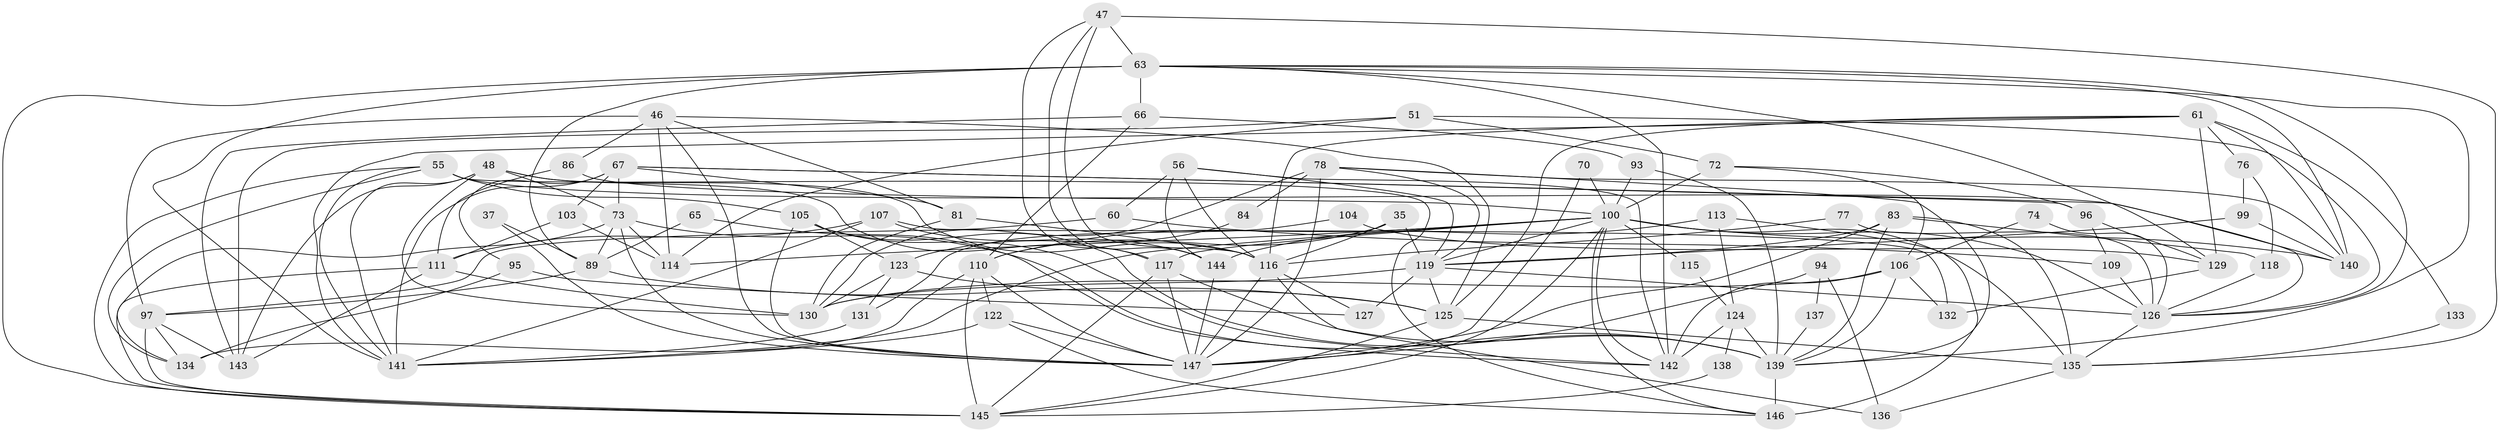 // original degree distribution, {4: 0.2653061224489796, 3: 0.2585034013605442, 7: 0.04081632653061224, 2: 0.14965986394557823, 5: 0.1836734693877551, 6: 0.08163265306122448, 9: 0.006802721088435374, 8: 0.013605442176870748}
// Generated by graph-tools (version 1.1) at 2025/51/03/09/25 04:51:26]
// undirected, 73 vertices, 186 edges
graph export_dot {
graph [start="1"]
  node [color=gray90,style=filled];
  35;
  37;
  46 [super="+32"];
  47;
  48 [super="+33"];
  51;
  55;
  56 [super="+18"];
  60;
  61 [super="+50"];
  63 [super="+62+31+54"];
  65;
  66 [super="+7"];
  67 [super="+6+1"];
  70;
  72 [super="+19+23"];
  73 [super="+64"];
  74;
  76;
  77;
  78 [super="+69"];
  81;
  83;
  84;
  86;
  89 [super="+87"];
  93;
  94;
  95 [super="+25"];
  96;
  97 [super="+82+41"];
  99;
  100 [super="+13+27+42"];
  103 [super="+15"];
  104;
  105;
  106 [super="+45"];
  107;
  109;
  110 [super="+79"];
  111 [super="+26"];
  113;
  114 [super="+28"];
  115;
  116 [super="+36"];
  117 [super="+90"];
  118;
  119 [super="+92"];
  122;
  123;
  124 [super="+121"];
  125 [super="+5+44"];
  126 [super="+40+91"];
  127;
  129;
  130 [super="+128"];
  131 [super="+20"];
  132;
  133;
  134 [super="+34"];
  135 [super="+108"];
  136;
  137;
  138;
  139 [super="+120"];
  140 [super="+68"];
  141 [super="+112"];
  142 [super="+16+88"];
  143;
  144 [super="+58"];
  145 [super="+24+52+85"];
  146 [super="+101"];
  147 [super="+98+57+71"];
  35 -- 119;
  35 -- 110;
  35 -- 116;
  37 -- 147;
  37 -- 89;
  46 -- 81;
  46 -- 97 [weight=2];
  46 -- 86;
  46 -- 114;
  46 -- 147;
  46 -- 125;
  47 -- 116 [weight=2];
  47 -- 117 [weight=2];
  47 -- 144;
  47 -- 63;
  47 -- 135;
  48 -- 117;
  48 -- 130;
  48 -- 116;
  48 -- 73;
  48 -- 141;
  48 -- 143;
  51 -- 143;
  51 -- 114;
  51 -- 126;
  51 -- 72;
  55 -- 146;
  55 -- 105;
  55 -- 140 [weight=2];
  55 -- 145;
  55 -- 141;
  55 -- 134;
  56 -- 116;
  56 -- 60;
  56 -- 144;
  56 -- 119;
  56 -- 142;
  60 -- 97;
  60 -- 109;
  61 -- 141;
  61 -- 129;
  61 -- 133;
  61 -- 125 [weight=2];
  61 -- 116;
  61 -- 140;
  61 -- 76;
  63 -- 140;
  63 -- 129;
  63 -- 66;
  63 -- 141;
  63 -- 142;
  63 -- 145 [weight=2];
  63 -- 126;
  63 -- 89;
  63 -- 139;
  65 -- 89;
  65 -- 142;
  66 -- 110;
  66 -- 143 [weight=2];
  66 -- 93;
  67 -- 96;
  67 -- 103;
  67 -- 73 [weight=2];
  67 -- 141 [weight=2];
  67 -- 95;
  67 -- 81;
  67 -- 126;
  70 -- 100;
  70 -- 147;
  72 -- 100 [weight=2];
  72 -- 96;
  72 -- 106;
  73 -- 114;
  73 -- 89 [weight=2];
  73 -- 147;
  73 -- 134;
  73 -- 139 [weight=2];
  74 -- 126;
  74 -- 106;
  76 -- 99;
  76 -- 118;
  77 -- 116;
  77 -- 126 [weight=2];
  78 -- 140 [weight=2];
  78 -- 130;
  78 -- 84;
  78 -- 119;
  78 -- 147 [weight=3];
  78 -- 139;
  81 -- 116;
  81 -- 130;
  83 -- 147;
  83 -- 118;
  83 -- 135;
  83 -- 139;
  83 -- 119;
  84 -- 123;
  86 -- 100;
  86 -- 111;
  89 -- 97 [weight=2];
  89 -- 125;
  93 -- 139 [weight=2];
  93 -- 100;
  94 -- 136;
  94 -- 137;
  94 -- 147;
  95 -- 134;
  95 -- 127;
  96 -- 129;
  96 -- 109;
  97 -- 143;
  97 -- 145;
  97 -- 134;
  99 -- 119;
  99 -- 140;
  100 -- 146;
  100 -- 135 [weight=2];
  100 -- 126;
  100 -- 110;
  100 -- 145 [weight=3];
  100 -- 117;
  100 -- 140;
  100 -- 141;
  100 -- 115;
  100 -- 114;
  100 -- 119;
  100 -- 142;
  103 -- 114;
  103 -- 111;
  104 -- 129;
  104 -- 131;
  105 -- 123;
  105 -- 147;
  105 -- 139;
  105 -- 142;
  106 -- 139 [weight=2];
  106 -- 132;
  106 -- 130 [weight=2];
  106 -- 142 [weight=2];
  107 -- 132;
  107 -- 141;
  107 -- 111;
  107 -- 144;
  109 -- 126 [weight=2];
  110 -- 134;
  110 -- 122 [weight=2];
  110 -- 145;
  110 -- 147;
  111 -- 143;
  111 -- 145;
  111 -- 130;
  113 -- 144;
  113 -- 124;
  113 -- 146;
  115 -- 124;
  116 -- 127;
  116 -- 136;
  116 -- 147;
  117 -- 147;
  117 -- 145;
  117 -- 139;
  118 -- 126;
  119 -- 125 [weight=2];
  119 -- 130;
  119 -- 127;
  119 -- 126;
  122 -- 141 [weight=2];
  122 -- 146;
  122 -- 147;
  123 -- 130;
  123 -- 131 [weight=2];
  123 -- 125;
  124 -- 139;
  124 -- 138;
  124 -- 142 [weight=2];
  125 -- 145;
  125 -- 135;
  126 -- 135 [weight=2];
  129 -- 132;
  131 -- 141;
  133 -- 135;
  135 -- 136;
  137 -- 139;
  138 -- 145;
  139 -- 146 [weight=3];
  144 -- 147;
}
